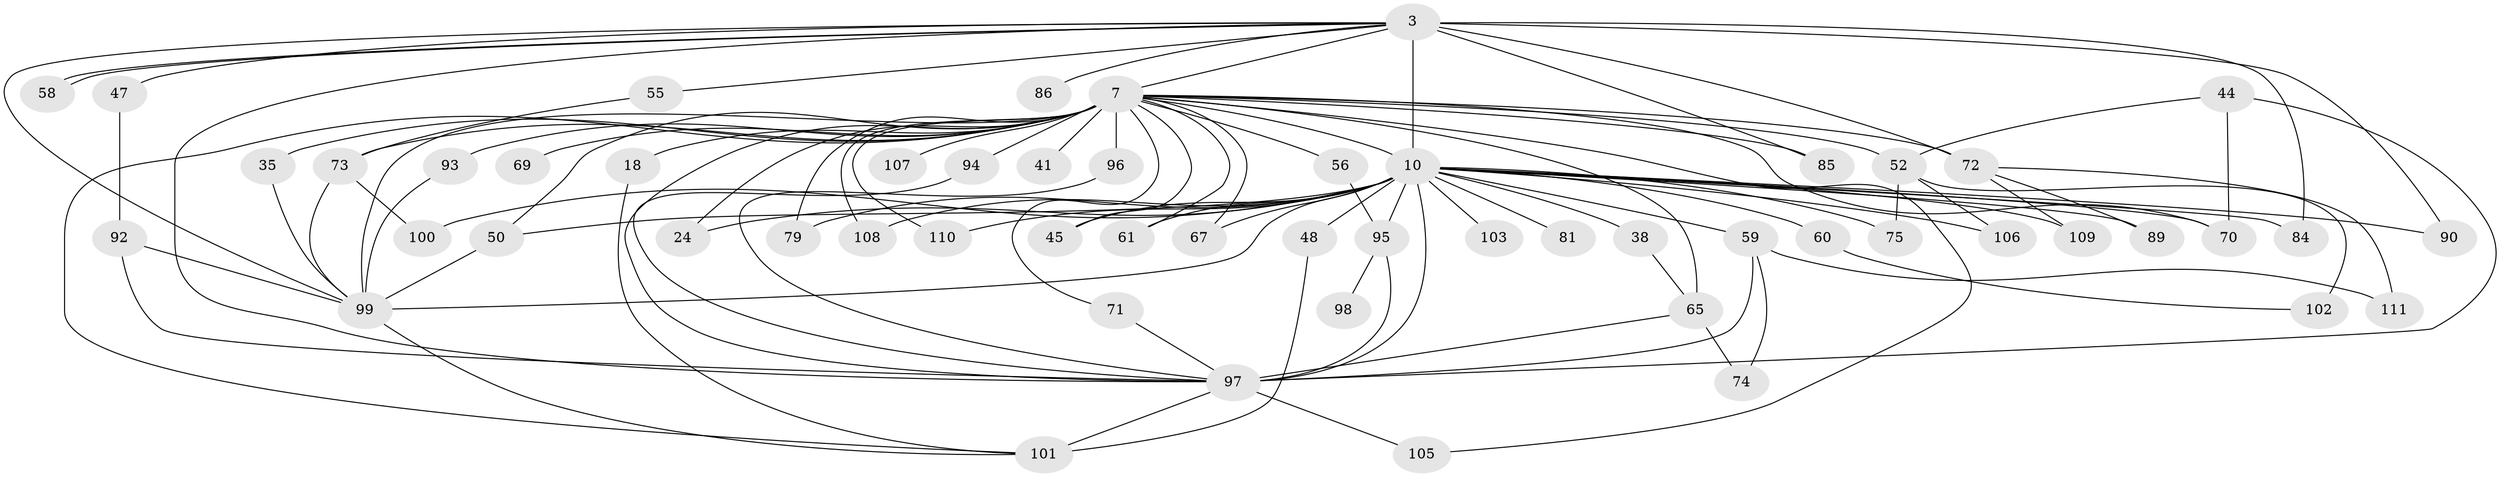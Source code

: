 // original degree distribution, {16: 0.018018018018018018, 22: 0.009009009009009009, 17: 0.009009009009009009, 14: 0.009009009009009009, 34: 0.009009009009009009, 35: 0.009009009009009009, 19: 0.018018018018018018, 20: 0.009009009009009009, 10: 0.009009009009009009, 4: 0.07207207207207207, 3: 0.25225225225225223, 5: 0.036036036036036036, 6: 0.036036036036036036, 2: 0.5045045045045045}
// Generated by graph-tools (version 1.1) at 2025/44/03/09/25 04:44:30]
// undirected, 55 vertices, 103 edges
graph export_dot {
graph [start="1"]
  node [color=gray90,style=filled];
  3 [super="+1"];
  7 [super="+6"];
  10 [super="+2+9"];
  18;
  24;
  35;
  38;
  41;
  44;
  45;
  47;
  48;
  50 [super="+26+42"];
  52 [super="+49"];
  55;
  56;
  58;
  59 [super="+28"];
  60;
  61;
  65 [super="+21+46"];
  67 [super="+66+57"];
  69;
  70 [super="+31"];
  71;
  72 [super="+63+37"];
  73 [super="+23"];
  74;
  75;
  79;
  81;
  84 [super="+33+76"];
  85 [super="+14"];
  86;
  89;
  90 [super="+34"];
  92 [super="+36"];
  93;
  94 [super="+82+62"];
  95 [super="+16"];
  96 [super="+80"];
  97 [super="+5+87+53"];
  98;
  99 [super="+88+20+27"];
  100 [super="+12"];
  101 [super="+83+91"];
  102 [super="+77"];
  103;
  105;
  106 [super="+78"];
  107;
  108 [super="+104"];
  109;
  110;
  111;
  3 -- 7 [weight=4];
  3 -- 10 [weight=8];
  3 -- 55;
  3 -- 58;
  3 -- 58;
  3 -- 86 [weight=2];
  3 -- 90 [weight=2];
  3 -- 85 [weight=2];
  3 -- 47;
  3 -- 97 [weight=4];
  3 -- 84 [weight=2];
  3 -- 99;
  3 -- 72 [weight=2];
  7 -- 10 [weight=8];
  7 -- 18 [weight=2];
  7 -- 41 [weight=2];
  7 -- 50 [weight=3];
  7 -- 52 [weight=2];
  7 -- 61;
  7 -- 69 [weight=2];
  7 -- 70 [weight=2];
  7 -- 71;
  7 -- 73 [weight=2];
  7 -- 79;
  7 -- 93;
  7 -- 94 [weight=5];
  7 -- 96 [weight=2];
  7 -- 107 [weight=2];
  7 -- 110;
  7 -- 85;
  7 -- 65 [weight=4];
  7 -- 72 [weight=3];
  7 -- 24;
  7 -- 35;
  7 -- 105;
  7 -- 108 [weight=2];
  7 -- 45;
  7 -- 56;
  7 -- 67 [weight=3];
  7 -- 97 [weight=5];
  7 -- 101 [weight=2];
  7 -- 99;
  10 -- 59 [weight=2];
  10 -- 61;
  10 -- 81 [weight=2];
  10 -- 97 [weight=14];
  10 -- 99 [weight=3];
  10 -- 100 [weight=3];
  10 -- 106 [weight=2];
  10 -- 90;
  10 -- 70;
  10 -- 75;
  10 -- 95 [weight=2];
  10 -- 103 [weight=2];
  10 -- 45;
  10 -- 60;
  10 -- 67 [weight=2];
  10 -- 79;
  10 -- 24;
  10 -- 89;
  10 -- 38;
  10 -- 108;
  10 -- 109;
  10 -- 110;
  10 -- 48 [weight=2];
  10 -- 50;
  10 -- 84 [weight=2];
  18 -- 101;
  35 -- 99;
  38 -- 65;
  44 -- 70;
  44 -- 52;
  44 -- 97;
  47 -- 92;
  48 -- 101;
  50 -- 99;
  52 -- 75;
  52 -- 102 [weight=2];
  52 -- 106;
  55 -- 73;
  56 -- 95;
  59 -- 74;
  59 -- 111;
  59 -- 97;
  60 -- 102;
  65 -- 74;
  65 -- 97;
  71 -- 97;
  72 -- 109;
  72 -- 89;
  72 -- 111;
  73 -- 100;
  73 -- 99;
  92 -- 99;
  92 -- 97 [weight=2];
  93 -- 99;
  94 -- 97;
  95 -- 98 [weight=2];
  95 -- 97;
  96 -- 97;
  97 -- 105;
  97 -- 101 [weight=3];
  99 -- 101;
}
